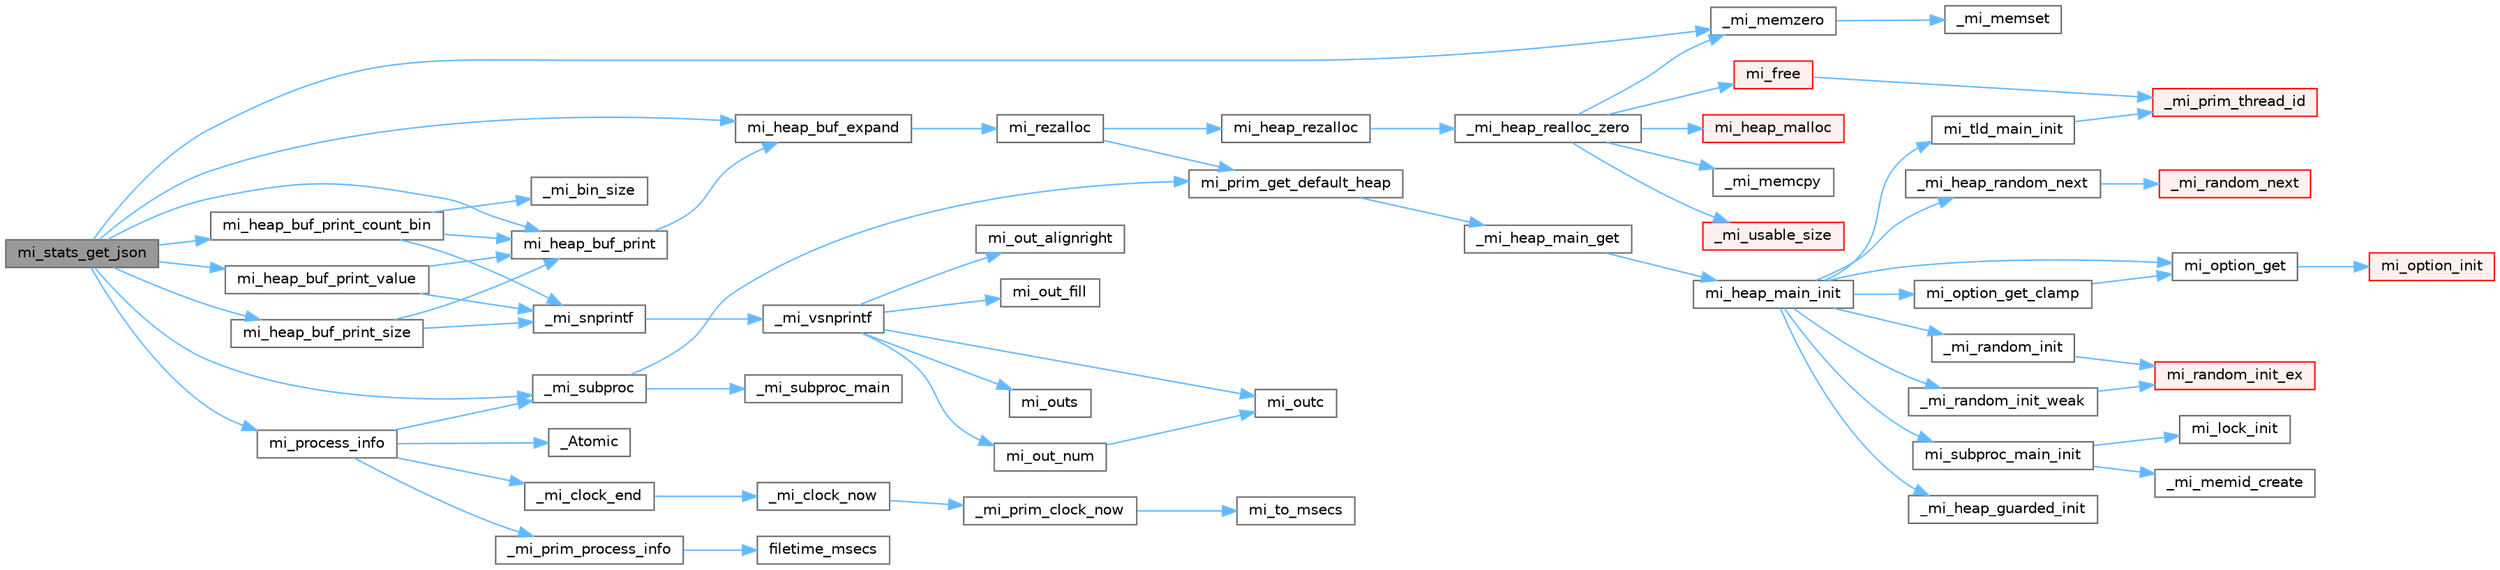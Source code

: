 digraph "mi_stats_get_json"
{
 // LATEX_PDF_SIZE
  bgcolor="transparent";
  edge [fontname=Helvetica,fontsize=10,labelfontname=Helvetica,labelfontsize=10];
  node [fontname=Helvetica,fontsize=10,shape=box,height=0.2,width=0.4];
  rankdir="LR";
  Node1 [id="Node000001",label="mi_stats_get_json",height=0.2,width=0.4,color="gray40", fillcolor="grey60", style="filled", fontcolor="black",tooltip=" "];
  Node1 -> Node2 [id="edge1_Node000001_Node000002",color="steelblue1",style="solid",tooltip=" "];
  Node2 [id="Node000002",label="_mi_memzero",height=0.2,width=0.4,color="grey40", fillcolor="white", style="filled",URL="$_e_a_s_t_l_2packages_2mimalloc_2include_2mimalloc_2internal_8h.html#a621a19b2339e1a1d23f8bc1a96eb3b54",tooltip=" "];
  Node2 -> Node3 [id="edge2_Node000002_Node000003",color="steelblue1",style="solid",tooltip=" "];
  Node3 [id="Node000003",label="_mi_memset",height=0.2,width=0.4,color="grey40", fillcolor="white", style="filled",URL="$_e_a_s_t_l_2packages_2mimalloc_2include_2mimalloc_2internal_8h.html#ae042f084f894809035813d45e3c43561",tooltip=" "];
  Node1 -> Node4 [id="edge3_Node000001_Node000004",color="steelblue1",style="solid",tooltip=" "];
  Node4 [id="Node000004",label="_mi_subproc",height=0.2,width=0.4,color="grey40", fillcolor="white", style="filled",URL="$_e_a_s_t_l_2packages_2mimalloc_2src_2init_8c.html#ad7ba0b811f08490a3e64e9a7b3a03486",tooltip=" "];
  Node4 -> Node5 [id="edge4_Node000004_Node000005",color="steelblue1",style="solid",tooltip=" "];
  Node5 [id="Node000005",label="_mi_subproc_main",height=0.2,width=0.4,color="grey40", fillcolor="white", style="filled",URL="$_e_a_s_t_l_2packages_2mimalloc_2src_2init_8c.html#ab41c4f33f8195e6f62d943dc4d0a8d8a",tooltip=" "];
  Node4 -> Node6 [id="edge5_Node000004_Node000006",color="steelblue1",style="solid",tooltip=" "];
  Node6 [id="Node000006",label="mi_prim_get_default_heap",height=0.2,width=0.4,color="grey40", fillcolor="white", style="filled",URL="$prim_8h.html#a986e62564728229db3ccecbd6e97fd98",tooltip=" "];
  Node6 -> Node7 [id="edge6_Node000006_Node000007",color="steelblue1",style="solid",tooltip=" "];
  Node7 [id="Node000007",label="_mi_heap_main_get",height=0.2,width=0.4,color="grey40", fillcolor="white", style="filled",URL="$_e_a_s_t_l_2packages_2mimalloc_2src_2init_8c.html#a1feeb4148fb048caf23361152895a55c",tooltip=" "];
  Node7 -> Node8 [id="edge7_Node000007_Node000008",color="steelblue1",style="solid",tooltip=" "];
  Node8 [id="Node000008",label="mi_heap_main_init",height=0.2,width=0.4,color="grey40", fillcolor="white", style="filled",URL="$_e_a_s_t_l_2packages_2mimalloc_2src_2init_8c.html#a5d8b12ae7942ecf3eb4e8ffd313a263a",tooltip=" "];
  Node8 -> Node9 [id="edge8_Node000008_Node000009",color="steelblue1",style="solid",tooltip=" "];
  Node9 [id="Node000009",label="_mi_heap_guarded_init",height=0.2,width=0.4,color="grey40", fillcolor="white", style="filled",URL="$_e_a_s_t_l_2packages_2mimalloc_2src_2init_8c.html#a70e3672a1e08dcb5e7e311d403693394",tooltip=" "];
  Node8 -> Node10 [id="edge9_Node000008_Node000010",color="steelblue1",style="solid",tooltip=" "];
  Node10 [id="Node000010",label="_mi_heap_random_next",height=0.2,width=0.4,color="grey40", fillcolor="white", style="filled",URL="$heap_8c.html#a68ddb5f2c595ea9d4e8d450342b4713c",tooltip=" "];
  Node10 -> Node11 [id="edge10_Node000010_Node000011",color="steelblue1",style="solid",tooltip=" "];
  Node11 [id="Node000011",label="_mi_random_next",height=0.2,width=0.4,color="red", fillcolor="#FFF0F0", style="filled",URL="$random_8c.html#ae7c0ab020aad85edd43240680cc4f76e",tooltip=" "];
  Node8 -> Node16 [id="edge11_Node000008_Node000016",color="steelblue1",style="solid",tooltip=" "];
  Node16 [id="Node000016",label="_mi_random_init",height=0.2,width=0.4,color="grey40", fillcolor="white", style="filled",URL="$random_8c.html#aca9dc8a900f1b727e326063778b2eee1",tooltip=" "];
  Node16 -> Node17 [id="edge12_Node000016_Node000017",color="steelblue1",style="solid",tooltip=" "];
  Node17 [id="Node000017",label="mi_random_init_ex",height=0.2,width=0.4,color="red", fillcolor="#FFF0F0", style="filled",URL="$random_8c.html#ab23662b29a587205a8f597fa5a2e1de6",tooltip=" "];
  Node8 -> Node62 [id="edge13_Node000008_Node000062",color="steelblue1",style="solid",tooltip=" "];
  Node62 [id="Node000062",label="_mi_random_init_weak",height=0.2,width=0.4,color="grey40", fillcolor="white", style="filled",URL="$random_8c.html#a6bfdbdbf180aa56ff5697e0f2e3ca49a",tooltip=" "];
  Node62 -> Node17 [id="edge14_Node000062_Node000017",color="steelblue1",style="solid",tooltip=" "];
  Node8 -> Node25 [id="edge15_Node000008_Node000025",color="steelblue1",style="solid",tooltip=" "];
  Node25 [id="Node000025",label="mi_option_get",height=0.2,width=0.4,color="grey40", fillcolor="white", style="filled",URL="$group__options.html#ga7e8af195cc81d3fa64ccf2662caa565a",tooltip=" "];
  Node25 -> Node26 [id="edge16_Node000025_Node000026",color="steelblue1",style="solid",tooltip=" "];
  Node26 [id="Node000026",label="mi_option_init",height=0.2,width=0.4,color="red", fillcolor="#FFF0F0", style="filled",URL="$options_8c.html#a61970c5b942f29a5dea8a39742421cfe",tooltip=" "];
  Node8 -> Node63 [id="edge17_Node000008_Node000063",color="steelblue1",style="solid",tooltip=" "];
  Node63 [id="Node000063",label="mi_option_get_clamp",height=0.2,width=0.4,color="grey40", fillcolor="white", style="filled",URL="$group__options.html#ga96ad9c406338bd314cfe878cfc9bf723",tooltip=" "];
  Node63 -> Node25 [id="edge18_Node000063_Node000025",color="steelblue1",style="solid",tooltip=" "];
  Node8 -> Node64 [id="edge19_Node000008_Node000064",color="steelblue1",style="solid",tooltip=" "];
  Node64 [id="Node000064",label="mi_subproc_main_init",height=0.2,width=0.4,color="grey40", fillcolor="white", style="filled",URL="$_e_a_s_t_l_2packages_2mimalloc_2src_2init_8c.html#a51b6f4fa5d8cbde3881bf41e2a9d7a73",tooltip=" "];
  Node64 -> Node65 [id="edge20_Node000064_Node000065",color="steelblue1",style="solid",tooltip=" "];
  Node65 [id="Node000065",label="_mi_memid_create",height=0.2,width=0.4,color="grey40", fillcolor="white", style="filled",URL="$_e_a_s_t_l_2packages_2mimalloc_2include_2mimalloc_2internal_8h.html#a666352100ead3b22c4cd8ac803b1b1f8",tooltip=" "];
  Node64 -> Node66 [id="edge21_Node000064_Node000066",color="steelblue1",style="solid",tooltip=" "];
  Node66 [id="Node000066",label="mi_lock_init",height=0.2,width=0.4,color="grey40", fillcolor="white", style="filled",URL="$_e_a_s_t_l_2packages_2mimalloc_2include_2mimalloc_2atomic_8h.html#a0aad6b1ce67a3a8f2c712d86cadc125e",tooltip=" "];
  Node8 -> Node67 [id="edge22_Node000008_Node000067",color="steelblue1",style="solid",tooltip=" "];
  Node67 [id="Node000067",label="mi_tld_main_init",height=0.2,width=0.4,color="grey40", fillcolor="white", style="filled",URL="$_e_a_s_t_l_2packages_2mimalloc_2src_2init_8c.html#a5b314759773d0dc745240cdf90e7f1b0",tooltip=" "];
  Node67 -> Node44 [id="edge23_Node000067_Node000044",color="steelblue1",style="solid",tooltip=" "];
  Node44 [id="Node000044",label="_mi_prim_thread_id",height=0.2,width=0.4,color="red", fillcolor="#FFF0F0", style="filled",URL="$prim_8h.html#a3875c92cbb791d0a7c69bc1fd2df6804",tooltip=" "];
  Node1 -> Node68 [id="edge24_Node000001_Node000068",color="steelblue1",style="solid",tooltip=" "];
  Node68 [id="Node000068",label="mi_heap_buf_expand",height=0.2,width=0.4,color="grey40", fillcolor="white", style="filled",URL="$stats_8c.html#af57cc274df70c4309e1d0e92a06c52f1",tooltip=" "];
  Node68 -> Node69 [id="edge25_Node000068_Node000069",color="steelblue1",style="solid",tooltip=" "];
  Node69 [id="Node000069",label="mi_rezalloc",height=0.2,width=0.4,color="grey40", fillcolor="white", style="filled",URL="$group__zeroinit.html#gadfd34cd7b4f2bbda7ae06367a6360756",tooltip=" "];
  Node69 -> Node70 [id="edge26_Node000069_Node000070",color="steelblue1",style="solid",tooltip=" "];
  Node70 [id="Node000070",label="mi_heap_rezalloc",height=0.2,width=0.4,color="grey40", fillcolor="white", style="filled",URL="$group__zeroinit.html#ga8d8b7ebb24b513cd84d1a696048da60d",tooltip=" "];
  Node70 -> Node71 [id="edge27_Node000070_Node000071",color="steelblue1",style="solid",tooltip=" "];
  Node71 [id="Node000071",label="_mi_heap_realloc_zero",height=0.2,width=0.4,color="grey40", fillcolor="white", style="filled",URL="$alloc_8c.html#aa0a502a8b4b3af96fbc3bc6a0cf2e092",tooltip=" "];
  Node71 -> Node72 [id="edge28_Node000071_Node000072",color="steelblue1",style="solid",tooltip=" "];
  Node72 [id="Node000072",label="_mi_memcpy",height=0.2,width=0.4,color="grey40", fillcolor="white", style="filled",URL="$_e_a_s_t_l_2packages_2mimalloc_2include_2mimalloc_2internal_8h.html#aced8405f24c39af46117066bb1633924",tooltip=" "];
  Node71 -> Node2 [id="edge29_Node000071_Node000002",color="steelblue1",style="solid",tooltip=" "];
  Node71 -> Node73 [id="edge30_Node000071_Node000073",color="steelblue1",style="solid",tooltip=" "];
  Node73 [id="Node000073",label="_mi_usable_size",height=0.2,width=0.4,color="red", fillcolor="#FFF0F0", style="filled",URL="$free_8c.html#ad2304b1ed3a49b8c20e550c060d5627d",tooltip=" "];
  Node71 -> Node94 [id="edge31_Node000071_Node000094",color="steelblue1",style="solid",tooltip=" "];
  Node94 [id="Node000094",label="mi_free",height=0.2,width=0.4,color="red", fillcolor="#FFF0F0", style="filled",URL="$group__malloc.html#gaf2c7b89c327d1f60f59e68b9ea644d95",tooltip=" "];
  Node94 -> Node44 [id="edge32_Node000094_Node000044",color="steelblue1",style="solid",tooltip=" "];
  Node71 -> Node334 [id="edge33_Node000071_Node000334",color="steelblue1",style="solid",tooltip=" "];
  Node334 [id="Node000334",label="mi_heap_malloc",height=0.2,width=0.4,color="red", fillcolor="#FFF0F0", style="filled",URL="$group__heap.html#gab374e206c7034e0d899fb934e4f4a863",tooltip=" "];
  Node69 -> Node6 [id="edge34_Node000069_Node000006",color="steelblue1",style="solid",tooltip=" "];
  Node1 -> Node487 [id="edge35_Node000001_Node000487",color="steelblue1",style="solid",tooltip=" "];
  Node487 [id="Node000487",label="mi_heap_buf_print",height=0.2,width=0.4,color="grey40", fillcolor="white", style="filled",URL="$stats_8c.html#a7590bc0a639285c6cce9a5d0f327c45c",tooltip=" "];
  Node487 -> Node68 [id="edge36_Node000487_Node000068",color="steelblue1",style="solid",tooltip=" "];
  Node1 -> Node488 [id="edge37_Node000001_Node000488",color="steelblue1",style="solid",tooltip=" "];
  Node488 [id="Node000488",label="mi_heap_buf_print_count_bin",height=0.2,width=0.4,color="grey40", fillcolor="white", style="filled",URL="$stats_8c.html#aaf2432180c785fad4d3c3a2124faa7f3",tooltip=" "];
  Node488 -> Node489 [id="edge38_Node000488_Node000489",color="steelblue1",style="solid",tooltip=" "];
  Node489 [id="Node000489",label="_mi_bin_size",height=0.2,width=0.4,color="grey40", fillcolor="white", style="filled",URL="$page-queue_8c.html#a86f4f784ba679c7ccd06aec087d066a4",tooltip=" "];
  Node488 -> Node46 [id="edge39_Node000488_Node000046",color="steelblue1",style="solid",tooltip=" "];
  Node46 [id="Node000046",label="_mi_snprintf",height=0.2,width=0.4,color="grey40", fillcolor="white", style="filled",URL="$libc_8c.html#a6c2f4673e3317f332571bc1bec18c49b",tooltip=" "];
  Node46 -> Node47 [id="edge40_Node000046_Node000047",color="steelblue1",style="solid",tooltip=" "];
  Node47 [id="Node000047",label="_mi_vsnprintf",height=0.2,width=0.4,color="grey40", fillcolor="white", style="filled",URL="$libc_8c.html#a8991188606f00dc8665aa14d8e7dab83",tooltip=" "];
  Node47 -> Node48 [id="edge41_Node000047_Node000048",color="steelblue1",style="solid",tooltip=" "];
  Node48 [id="Node000048",label="mi_out_alignright",height=0.2,width=0.4,color="grey40", fillcolor="white", style="filled",URL="$libc_8c.html#ad685676d3f84c5cd4dfa7827c23bd5f8",tooltip=" "];
  Node47 -> Node49 [id="edge42_Node000047_Node000049",color="steelblue1",style="solid",tooltip=" "];
  Node49 [id="Node000049",label="mi_out_fill",height=0.2,width=0.4,color="grey40", fillcolor="white", style="filled",URL="$libc_8c.html#aa0ad53a34be55c1788f02c39458eaae2",tooltip=" "];
  Node47 -> Node50 [id="edge43_Node000047_Node000050",color="steelblue1",style="solid",tooltip=" "];
  Node50 [id="Node000050",label="mi_out_num",height=0.2,width=0.4,color="grey40", fillcolor="white", style="filled",URL="$libc_8c.html#a94c4b54180b0199b5ccafd9873ebf4b6",tooltip=" "];
  Node50 -> Node51 [id="edge44_Node000050_Node000051",color="steelblue1",style="solid",tooltip=" "];
  Node51 [id="Node000051",label="mi_outc",height=0.2,width=0.4,color="grey40", fillcolor="white", style="filled",URL="$libc_8c.html#a623f4757c3652532d609471b123b2a38",tooltip=" "];
  Node47 -> Node51 [id="edge45_Node000047_Node000051",color="steelblue1",style="solid",tooltip=" "];
  Node47 -> Node52 [id="edge46_Node000047_Node000052",color="steelblue1",style="solid",tooltip=" "];
  Node52 [id="Node000052",label="mi_outs",height=0.2,width=0.4,color="grey40", fillcolor="white", style="filled",URL="$libc_8c.html#a1ffb38103615c2e8069c56410328ffe9",tooltip=" "];
  Node488 -> Node487 [id="edge47_Node000488_Node000487",color="steelblue1",style="solid",tooltip=" "];
  Node1 -> Node490 [id="edge48_Node000001_Node000490",color="steelblue1",style="solid",tooltip=" "];
  Node490 [id="Node000490",label="mi_heap_buf_print_size",height=0.2,width=0.4,color="grey40", fillcolor="white", style="filled",URL="$stats_8c.html#a537b366aec23b2a8af43cb4b0c59cda1",tooltip=" "];
  Node490 -> Node46 [id="edge49_Node000490_Node000046",color="steelblue1",style="solid",tooltip=" "];
  Node490 -> Node487 [id="edge50_Node000490_Node000487",color="steelblue1",style="solid",tooltip=" "];
  Node1 -> Node491 [id="edge51_Node000001_Node000491",color="steelblue1",style="solid",tooltip=" "];
  Node491 [id="Node000491",label="mi_heap_buf_print_value",height=0.2,width=0.4,color="grey40", fillcolor="white", style="filled",URL="$stats_8c.html#a42728bafdf76a6cf3c369a0f05dcbd34",tooltip=" "];
  Node491 -> Node46 [id="edge52_Node000491_Node000046",color="steelblue1",style="solid",tooltip=" "];
  Node491 -> Node487 [id="edge53_Node000491_Node000487",color="steelblue1",style="solid",tooltip=" "];
  Node1 -> Node492 [id="edge54_Node000001_Node000492",color="steelblue1",style="solid",tooltip=" "];
  Node492 [id="Node000492",label="mi_process_info",height=0.2,width=0.4,color="grey40", fillcolor="white", style="filled",URL="$group__extended.html#ga7d862c2affd5790381da14eb102a364d",tooltip=" "];
  Node492 -> Node128 [id="edge55_Node000492_Node000128",color="steelblue1",style="solid",tooltip=" "];
  Node128 [id="Node000128",label="_Atomic",height=0.2,width=0.4,color="grey40", fillcolor="white", style="filled",URL="$_e_a_s_t_l_2packages_2mimalloc_2include_2mimalloc_2atomic_8h.html#ad0b719b7389c8c7c8bb0df7aca86b628",tooltip=" "];
  Node492 -> Node476 [id="edge56_Node000492_Node000476",color="steelblue1",style="solid",tooltip=" "];
  Node476 [id="Node000476",label="_mi_clock_end",height=0.2,width=0.4,color="grey40", fillcolor="white", style="filled",URL="$stats_8c.html#a67d113bcb7d0664568ce17e263ddcdae",tooltip=" "];
  Node476 -> Node100 [id="edge57_Node000476_Node000100",color="steelblue1",style="solid",tooltip=" "];
  Node100 [id="Node000100",label="_mi_clock_now",height=0.2,width=0.4,color="grey40", fillcolor="white", style="filled",URL="$stats_8c.html#a93c8529a1e3131fd656d6d3fa42198ee",tooltip=" "];
  Node100 -> Node19 [id="edge58_Node000100_Node000019",color="steelblue1",style="solid",tooltip=" "];
  Node19 [id="Node000019",label="_mi_prim_clock_now",height=0.2,width=0.4,color="grey40", fillcolor="white", style="filled",URL="$windows_2prim_8c.html#a9a1effe54aac3a8c248f0eceea1d5b63",tooltip=" "];
  Node19 -> Node20 [id="edge59_Node000019_Node000020",color="steelblue1",style="solid",tooltip=" "];
  Node20 [id="Node000020",label="mi_to_msecs",height=0.2,width=0.4,color="grey40", fillcolor="white", style="filled",URL="$windows_2prim_8c.html#ac5a73d1665d28f87d0021167b84cba01",tooltip=" "];
  Node492 -> Node493 [id="edge60_Node000492_Node000493",color="steelblue1",style="solid",tooltip=" "];
  Node493 [id="Node000493",label="_mi_prim_process_info",height=0.2,width=0.4,color="grey40", fillcolor="white", style="filled",URL="$windows_2prim_8c.html#ad65bd45985b81b70a9c95edc22b81edc",tooltip=" "];
  Node493 -> Node494 [id="edge61_Node000493_Node000494",color="steelblue1",style="solid",tooltip=" "];
  Node494 [id="Node000494",label="filetime_msecs",height=0.2,width=0.4,color="grey40", fillcolor="white", style="filled",URL="$windows_2prim_8c.html#a15b5cdefe420a0e019058bc46c11ef7e",tooltip=" "];
  Node492 -> Node4 [id="edge62_Node000492_Node000004",color="steelblue1",style="solid",tooltip=" "];
}
